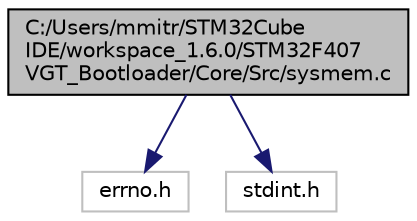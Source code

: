 digraph "C:/Users/mmitr/STM32CubeIDE/workspace_1.6.0/STM32F407VGT_Bootloader/Core/Src/sysmem.c"
{
 // LATEX_PDF_SIZE
  edge [fontname="Helvetica",fontsize="10",labelfontname="Helvetica",labelfontsize="10"];
  node [fontname="Helvetica",fontsize="10",shape=record];
  Node1 [label="C:/Users/mmitr/STM32Cube\lIDE/workspace_1.6.0/STM32F407\lVGT_Bootloader/Core/Src/sysmem.c",height=0.2,width=0.4,color="black", fillcolor="grey75", style="filled", fontcolor="black",tooltip="STM32CubeIDE System Memory calls file."];
  Node1 -> Node2 [color="midnightblue",fontsize="10",style="solid"];
  Node2 [label="errno.h",height=0.2,width=0.4,color="grey75", fillcolor="white", style="filled",tooltip=" "];
  Node1 -> Node3 [color="midnightblue",fontsize="10",style="solid"];
  Node3 [label="stdint.h",height=0.2,width=0.4,color="grey75", fillcolor="white", style="filled",tooltip=" "];
}
